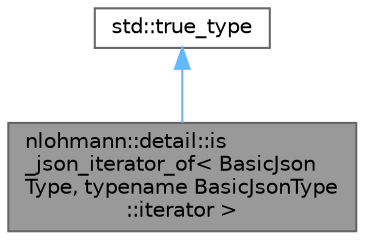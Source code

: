 digraph "nlohmann::detail::is_json_iterator_of&lt; BasicJsonType, typename BasicJsonType::iterator &gt;"
{
 // LATEX_PDF_SIZE
  bgcolor="transparent";
  edge [fontname=Helvetica,fontsize=10,labelfontname=Helvetica,labelfontsize=10];
  node [fontname=Helvetica,fontsize=10,shape=box,height=0.2,width=0.4];
  Node1 [id="Node000001",label="nlohmann::detail::is\l_json_iterator_of\< BasicJson\lType, typename BasicJsonType\l::iterator \>",height=0.2,width=0.4,color="gray40", fillcolor="grey60", style="filled", fontcolor="black",tooltip=" "];
  Node2 -> Node1 [id="edge1_Node000001_Node000002",dir="back",color="steelblue1",style="solid",tooltip=" "];
  Node2 [id="Node000002",label="std::true_type",height=0.2,width=0.4,color="gray40", fillcolor="white", style="filled",tooltip=" "];
}
